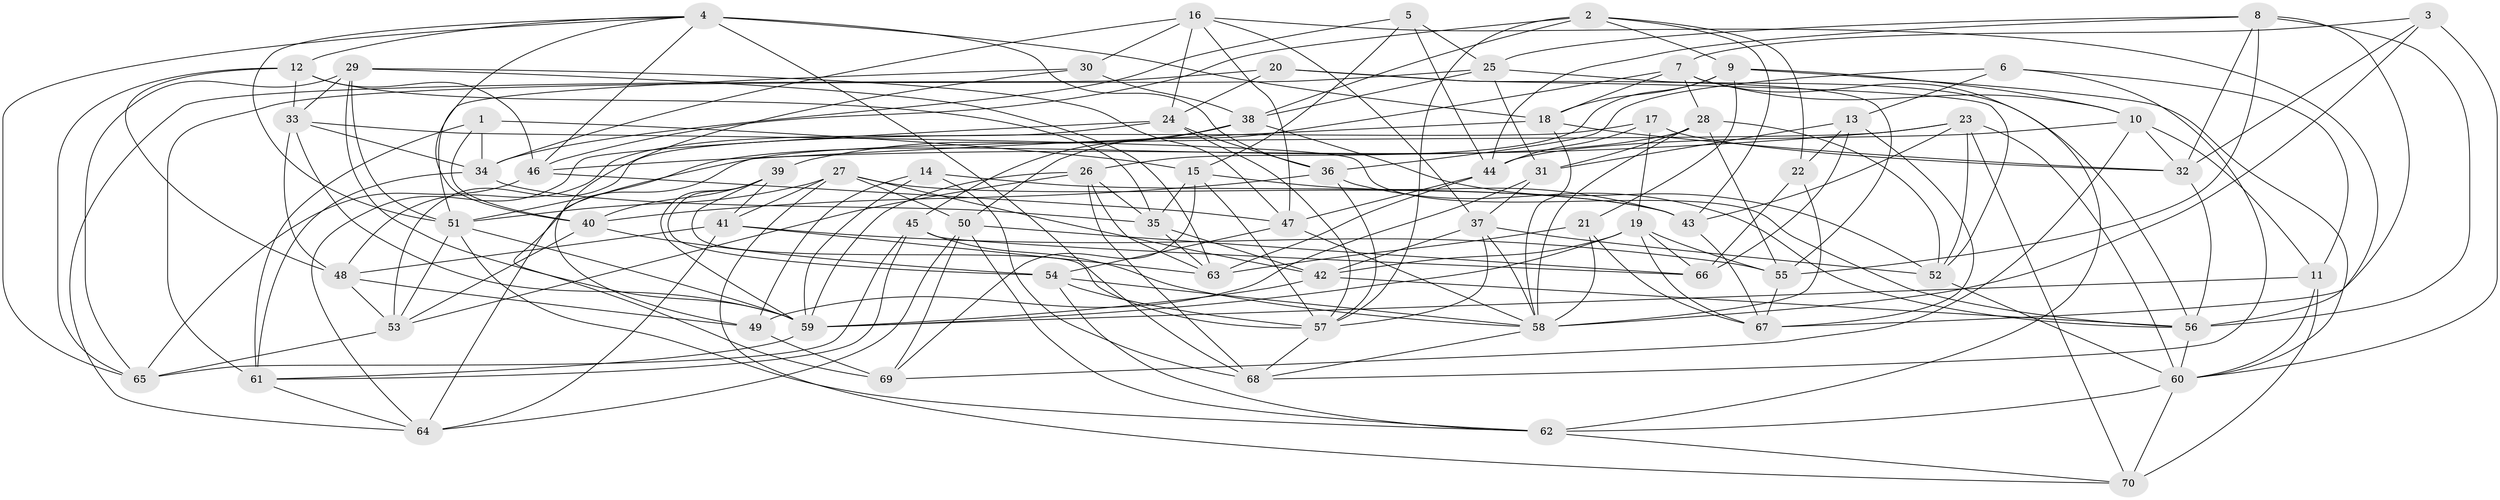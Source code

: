 // original degree distribution, {4: 1.0}
// Generated by graph-tools (version 1.1) at 2025/26/03/09/25 03:26:54]
// undirected, 70 vertices, 205 edges
graph export_dot {
graph [start="1"]
  node [color=gray90,style=filled];
  1;
  2;
  3;
  4;
  5;
  6;
  7;
  8;
  9;
  10;
  11;
  12;
  13;
  14;
  15;
  16;
  17;
  18;
  19;
  20;
  21;
  22;
  23;
  24;
  25;
  26;
  27;
  28;
  29;
  30;
  31;
  32;
  33;
  34;
  35;
  36;
  37;
  38;
  39;
  40;
  41;
  42;
  43;
  44;
  45;
  46;
  47;
  48;
  49;
  50;
  51;
  52;
  53;
  54;
  55;
  56;
  57;
  58;
  59;
  60;
  61;
  62;
  63;
  64;
  65;
  66;
  67;
  68;
  69;
  70;
  1 -- 15 [weight=1.0];
  1 -- 34 [weight=1.0];
  1 -- 40 [weight=1.0];
  1 -- 61 [weight=1.0];
  2 -- 9 [weight=1.0];
  2 -- 22 [weight=1.0];
  2 -- 38 [weight=1.0];
  2 -- 43 [weight=1.0];
  2 -- 46 [weight=1.0];
  2 -- 57 [weight=1.0];
  3 -- 7 [weight=1.0];
  3 -- 32 [weight=1.0];
  3 -- 58 [weight=1.0];
  3 -- 60 [weight=1.0];
  4 -- 12 [weight=1.0];
  4 -- 18 [weight=1.0];
  4 -- 36 [weight=1.0];
  4 -- 40 [weight=1.0];
  4 -- 46 [weight=1.0];
  4 -- 51 [weight=1.0];
  4 -- 65 [weight=1.0];
  4 -- 68 [weight=1.0];
  5 -- 15 [weight=1.0];
  5 -- 25 [weight=1.0];
  5 -- 34 [weight=1.0];
  5 -- 44 [weight=1.0];
  6 -- 11 [weight=1.0];
  6 -- 13 [weight=1.0];
  6 -- 36 [weight=1.0];
  6 -- 68 [weight=1.0];
  7 -- 10 [weight=1.0];
  7 -- 18 [weight=1.0];
  7 -- 28 [weight=1.0];
  7 -- 50 [weight=1.0];
  7 -- 62 [weight=1.0];
  8 -- 25 [weight=1.0];
  8 -- 32 [weight=1.0];
  8 -- 44 [weight=1.0];
  8 -- 55 [weight=1.0];
  8 -- 56 [weight=1.0];
  8 -- 67 [weight=1.0];
  9 -- 10 [weight=1.0];
  9 -- 18 [weight=1.0];
  9 -- 21 [weight=1.0];
  9 -- 26 [weight=1.0];
  9 -- 60 [weight=1.0];
  10 -- 11 [weight=1.0];
  10 -- 32 [weight=1.0];
  10 -- 44 [weight=1.0];
  10 -- 69 [weight=1.0];
  11 -- 59 [weight=1.0];
  11 -- 60 [weight=1.0];
  11 -- 70 [weight=2.0];
  12 -- 33 [weight=1.0];
  12 -- 35 [weight=1.0];
  12 -- 46 [weight=1.0];
  12 -- 48 [weight=1.0];
  12 -- 65 [weight=1.0];
  13 -- 22 [weight=1.0];
  13 -- 31 [weight=2.0];
  13 -- 66 [weight=1.0];
  13 -- 67 [weight=1.0];
  14 -- 43 [weight=1.0];
  14 -- 49 [weight=1.0];
  14 -- 59 [weight=1.0];
  14 -- 68 [weight=1.0];
  15 -- 35 [weight=1.0];
  15 -- 43 [weight=1.0];
  15 -- 57 [weight=1.0];
  15 -- 69 [weight=1.0];
  16 -- 24 [weight=1.0];
  16 -- 30 [weight=1.0];
  16 -- 34 [weight=1.0];
  16 -- 37 [weight=1.0];
  16 -- 47 [weight=1.0];
  16 -- 56 [weight=1.0];
  17 -- 19 [weight=1.0];
  17 -- 32 [weight=1.0];
  17 -- 44 [weight=1.0];
  17 -- 53 [weight=1.0];
  18 -- 32 [weight=1.0];
  18 -- 58 [weight=1.0];
  18 -- 69 [weight=1.0];
  19 -- 42 [weight=1.0];
  19 -- 55 [weight=1.0];
  19 -- 59 [weight=1.0];
  19 -- 66 [weight=1.0];
  19 -- 67 [weight=1.0];
  20 -- 24 [weight=1.0];
  20 -- 52 [weight=1.0];
  20 -- 55 [weight=1.0];
  20 -- 64 [weight=1.0];
  21 -- 58 [weight=1.0];
  21 -- 63 [weight=1.0];
  21 -- 67 [weight=1.0];
  22 -- 58 [weight=1.0];
  22 -- 66 [weight=1.0];
  23 -- 43 [weight=1.0];
  23 -- 46 [weight=1.0];
  23 -- 52 [weight=1.0];
  23 -- 60 [weight=1.0];
  23 -- 64 [weight=1.0];
  23 -- 70 [weight=1.0];
  24 -- 36 [weight=1.0];
  24 -- 48 [weight=1.0];
  24 -- 57 [weight=1.0];
  24 -- 64 [weight=1.0];
  25 -- 31 [weight=1.0];
  25 -- 38 [weight=1.0];
  25 -- 56 [weight=1.0];
  25 -- 61 [weight=1.0];
  26 -- 35 [weight=1.0];
  26 -- 53 [weight=1.0];
  26 -- 59 [weight=1.0];
  26 -- 63 [weight=1.0];
  26 -- 68 [weight=1.0];
  27 -- 41 [weight=1.0];
  27 -- 42 [weight=1.0];
  27 -- 43 [weight=1.0];
  27 -- 50 [weight=1.0];
  27 -- 51 [weight=1.0];
  27 -- 70 [weight=1.0];
  28 -- 31 [weight=1.0];
  28 -- 51 [weight=1.0];
  28 -- 52 [weight=1.0];
  28 -- 55 [weight=1.0];
  28 -- 58 [weight=1.0];
  29 -- 33 [weight=1.0];
  29 -- 47 [weight=1.0];
  29 -- 51 [weight=1.0];
  29 -- 59 [weight=1.0];
  29 -- 63 [weight=1.0];
  29 -- 65 [weight=1.0];
  30 -- 38 [weight=1.0];
  30 -- 49 [weight=1.0];
  30 -- 51 [weight=1.0];
  31 -- 37 [weight=1.0];
  31 -- 49 [weight=1.0];
  32 -- 56 [weight=1.0];
  33 -- 34 [weight=1.0];
  33 -- 48 [weight=1.0];
  33 -- 56 [weight=1.0];
  33 -- 59 [weight=1.0];
  34 -- 35 [weight=1.0];
  34 -- 61 [weight=1.0];
  35 -- 42 [weight=1.0];
  35 -- 63 [weight=1.0];
  36 -- 40 [weight=1.0];
  36 -- 56 [weight=1.0];
  36 -- 57 [weight=1.0];
  37 -- 42 [weight=1.0];
  37 -- 52 [weight=1.0];
  37 -- 57 [weight=1.0];
  37 -- 58 [weight=1.0];
  38 -- 39 [weight=1.0];
  38 -- 45 [weight=1.0];
  38 -- 52 [weight=1.0];
  39 -- 40 [weight=1.0];
  39 -- 41 [weight=1.0];
  39 -- 54 [weight=1.0];
  39 -- 57 [weight=1.0];
  39 -- 59 [weight=1.0];
  40 -- 53 [weight=1.0];
  40 -- 54 [weight=1.0];
  41 -- 48 [weight=1.0];
  41 -- 55 [weight=1.0];
  41 -- 63 [weight=1.0];
  41 -- 64 [weight=1.0];
  42 -- 56 [weight=1.0];
  42 -- 59 [weight=1.0];
  43 -- 67 [weight=1.0];
  44 -- 47 [weight=1.0];
  44 -- 63 [weight=1.0];
  45 -- 58 [weight=1.0];
  45 -- 61 [weight=1.0];
  45 -- 65 [weight=1.0];
  45 -- 66 [weight=2.0];
  46 -- 47 [weight=1.0];
  46 -- 65 [weight=1.0];
  47 -- 54 [weight=1.0];
  47 -- 58 [weight=1.0];
  48 -- 49 [weight=1.0];
  48 -- 53 [weight=1.0];
  49 -- 69 [weight=2.0];
  50 -- 62 [weight=1.0];
  50 -- 64 [weight=1.0];
  50 -- 66 [weight=1.0];
  50 -- 69 [weight=1.0];
  51 -- 53 [weight=1.0];
  51 -- 59 [weight=1.0];
  51 -- 62 [weight=1.0];
  52 -- 60 [weight=1.0];
  53 -- 65 [weight=1.0];
  54 -- 57 [weight=1.0];
  54 -- 58 [weight=1.0];
  54 -- 62 [weight=1.0];
  55 -- 67 [weight=1.0];
  56 -- 60 [weight=1.0];
  57 -- 68 [weight=1.0];
  58 -- 68 [weight=1.0];
  59 -- 61 [weight=1.0];
  60 -- 62 [weight=1.0];
  60 -- 70 [weight=1.0];
  61 -- 64 [weight=1.0];
  62 -- 70 [weight=1.0];
}
